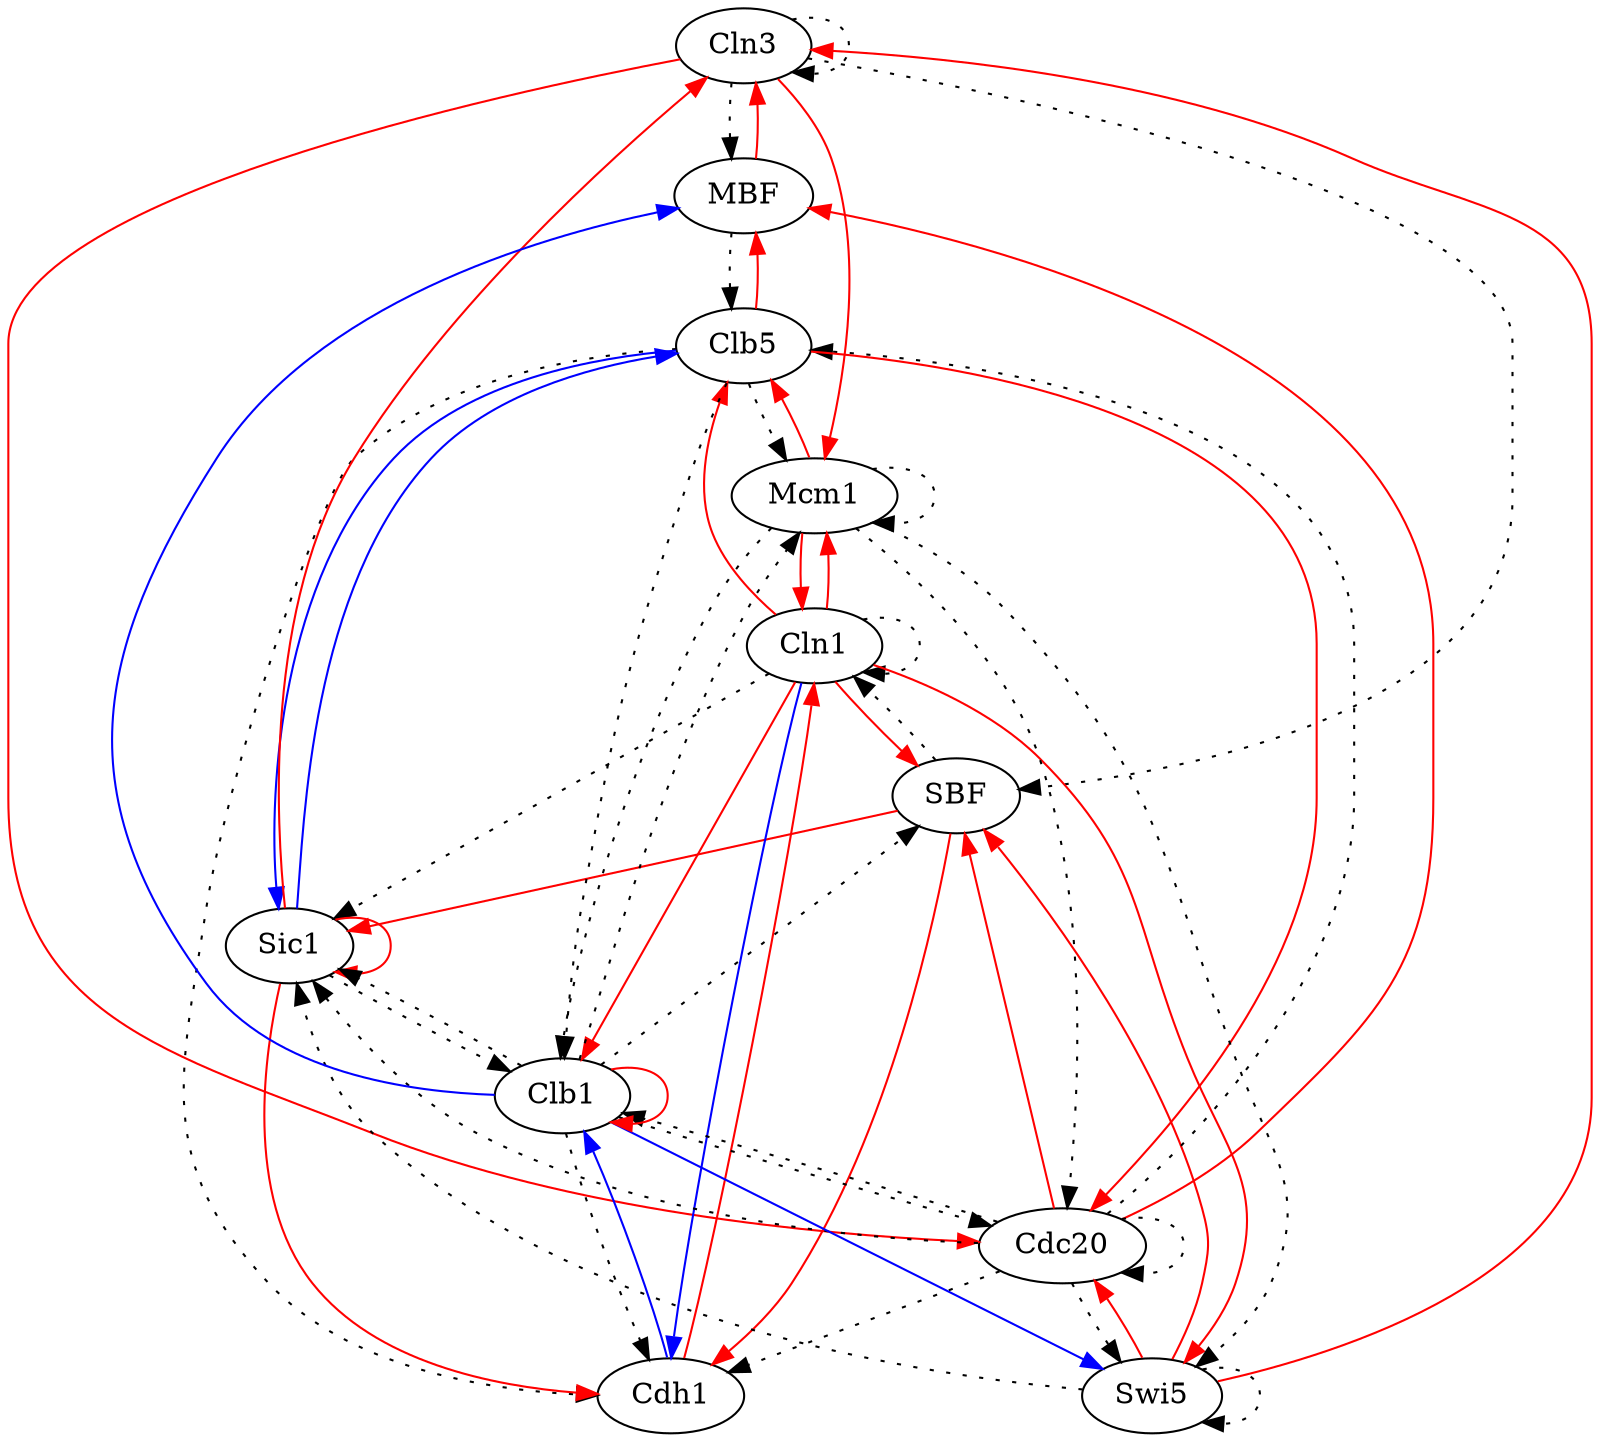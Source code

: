 // Grafos-Spellman11
digraph {
	YAL040C [label=Cln3]
	YDL056W [label=MBF]
	YER111C [label=SBF]
	YMR199W [label=Cln1]
	YGL003C [label=Cdh1]
	YDR146C [label=Swi5]
	YGL116W [label=Cdc20]
	YPR120C [label=Clb5]
	YLR079W [label=Sic1]
	YGR108W [label=Clb1]
	YMR043W [label=Mcm1]
	YAL040C -> YAL040C [style=dotted]
	YAL040C -> YDL056W [style=dotted]
	YAL040C -> YER111C [style=dotted]
	YAL040C -> YGL116W [color=red]
	YAL040C -> YMR043W [color=red]
	YDL056W -> YAL040C [color=red]
	YDL056W -> YPR120C [style=dotted]
	YER111C -> YMR199W [style=dotted]
	YER111C -> YGL003C [color=red]
	YER111C -> YLR079W [color=red]
	YMR199W -> YER111C [color=red]
	YMR199W -> YMR199W [style=dotted]
	YMR199W -> YGL003C [color=blue]
	YMR199W -> YDR146C [color=red]
	YMR199W -> YPR120C [color=red]
	YMR199W -> YLR079W [style=dotted]
	YMR199W -> YGR108W [color=red]
	YMR199W -> YMR043W [color=red]
	YGL003C -> YMR199W [color=red]
	YGL003C -> YGR108W [color=blue]
	YDR146C -> YAL040C [color=red]
	YDR146C -> YER111C [color=red]
	YDR146C -> YDR146C [style=dotted]
	YDR146C -> YGL116W [color=red]
	YDR146C -> YLR079W [style=dotted]
	YGL116W -> YDL056W [color=red]
	YGL116W -> YER111C [color=red]
	YGL116W -> YGL003C [style=dotted]
	YGL116W -> YDR146C [style=dotted]
	YGL116W -> YGL116W [style=dotted]
	YGL116W -> YPR120C [style=dotted]
	YGL116W -> YLR079W [style=dotted]
	YGL116W -> YGR108W [style=dotted]
	YPR120C -> YDL056W [color=red]
	YPR120C -> YGL003C [style=dotted]
	YPR120C -> YGL116W [color=red]
	YPR120C -> YLR079W [color=blue]
	YPR120C -> YGR108W [style=dotted]
	YPR120C -> YMR043W [style=dotted]
	YLR079W -> YAL040C [color=red]
	YLR079W -> YGL003C [color=red]
	YLR079W -> YPR120C [color=blue]
	YLR079W -> YLR079W [color=red]
	YLR079W -> YGR108W [style=dotted]
	YGR108W -> YDL056W [color=blue]
	YGR108W -> YER111C [style=dotted]
	YGR108W -> YGL003C [style=dotted]
	YGR108W -> YDR146C [color=blue]
	YGR108W -> YGL116W [style=dotted]
	YGR108W -> YLR079W [style=dotted]
	YGR108W -> YGR108W [color=red]
	YGR108W -> YMR043W [style=dotted]
	YMR043W -> YMR199W [color=red]
	YMR043W -> YDR146C [style=dotted]
	YMR043W -> YGL116W [style=dotted]
	YMR043W -> YPR120C [color=red]
	YMR043W -> YGR108W [style=dotted]
	YMR043W -> YMR043W [style=dotted]
}
